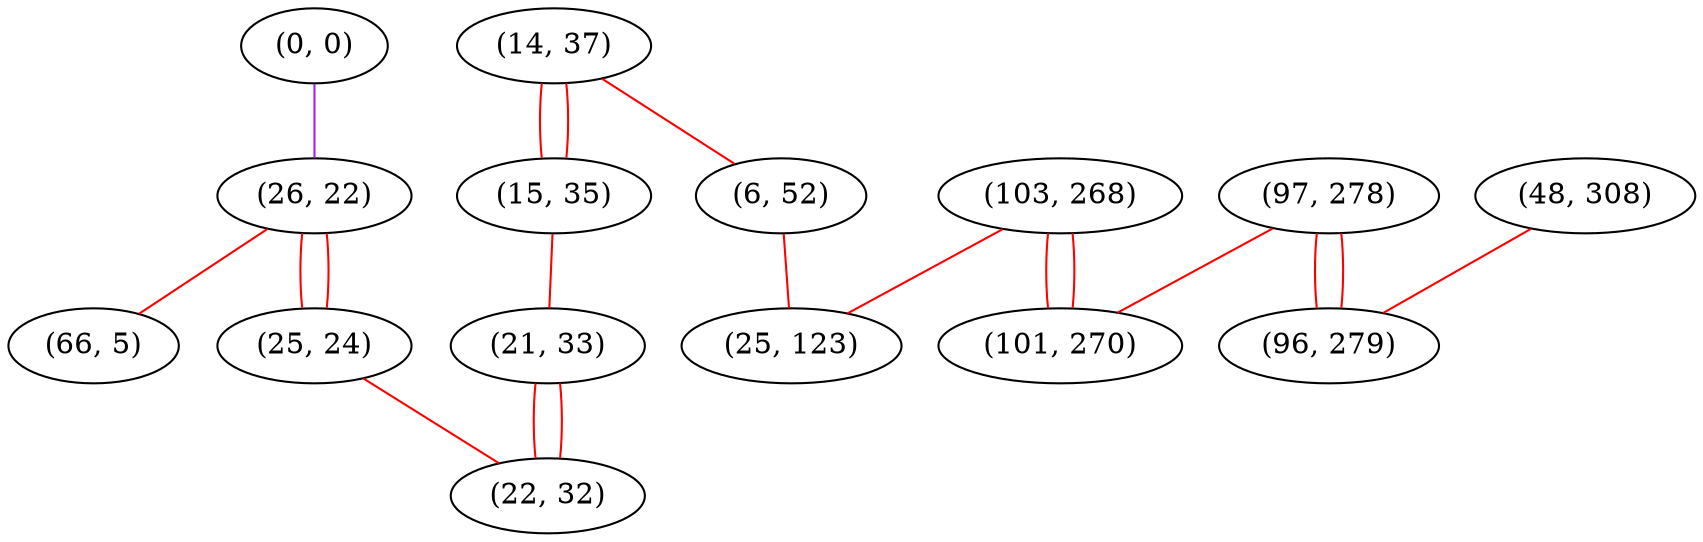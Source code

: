 graph "" {
"(0, 0)";
"(97, 278)";
"(14, 37)";
"(103, 268)";
"(15, 35)";
"(21, 33)";
"(26, 22)";
"(101, 270)";
"(6, 52)";
"(25, 123)";
"(48, 308)";
"(66, 5)";
"(25, 24)";
"(22, 32)";
"(96, 279)";
"(0, 0)" -- "(26, 22)"  [color=purple, key=0, weight=4];
"(97, 278)" -- "(101, 270)"  [color=red, key=0, weight=1];
"(97, 278)" -- "(96, 279)"  [color=red, key=0, weight=1];
"(97, 278)" -- "(96, 279)"  [color=red, key=1, weight=1];
"(14, 37)" -- "(6, 52)"  [color=red, key=0, weight=1];
"(14, 37)" -- "(15, 35)"  [color=red, key=0, weight=1];
"(14, 37)" -- "(15, 35)"  [color=red, key=1, weight=1];
"(103, 268)" -- "(101, 270)"  [color=red, key=0, weight=1];
"(103, 268)" -- "(101, 270)"  [color=red, key=1, weight=1];
"(103, 268)" -- "(25, 123)"  [color=red, key=0, weight=1];
"(15, 35)" -- "(21, 33)"  [color=red, key=0, weight=1];
"(21, 33)" -- "(22, 32)"  [color=red, key=0, weight=1];
"(21, 33)" -- "(22, 32)"  [color=red, key=1, weight=1];
"(26, 22)" -- "(25, 24)"  [color=red, key=0, weight=1];
"(26, 22)" -- "(25, 24)"  [color=red, key=1, weight=1];
"(26, 22)" -- "(66, 5)"  [color=red, key=0, weight=1];
"(6, 52)" -- "(25, 123)"  [color=red, key=0, weight=1];
"(48, 308)" -- "(96, 279)"  [color=red, key=0, weight=1];
"(25, 24)" -- "(22, 32)"  [color=red, key=0, weight=1];
}
